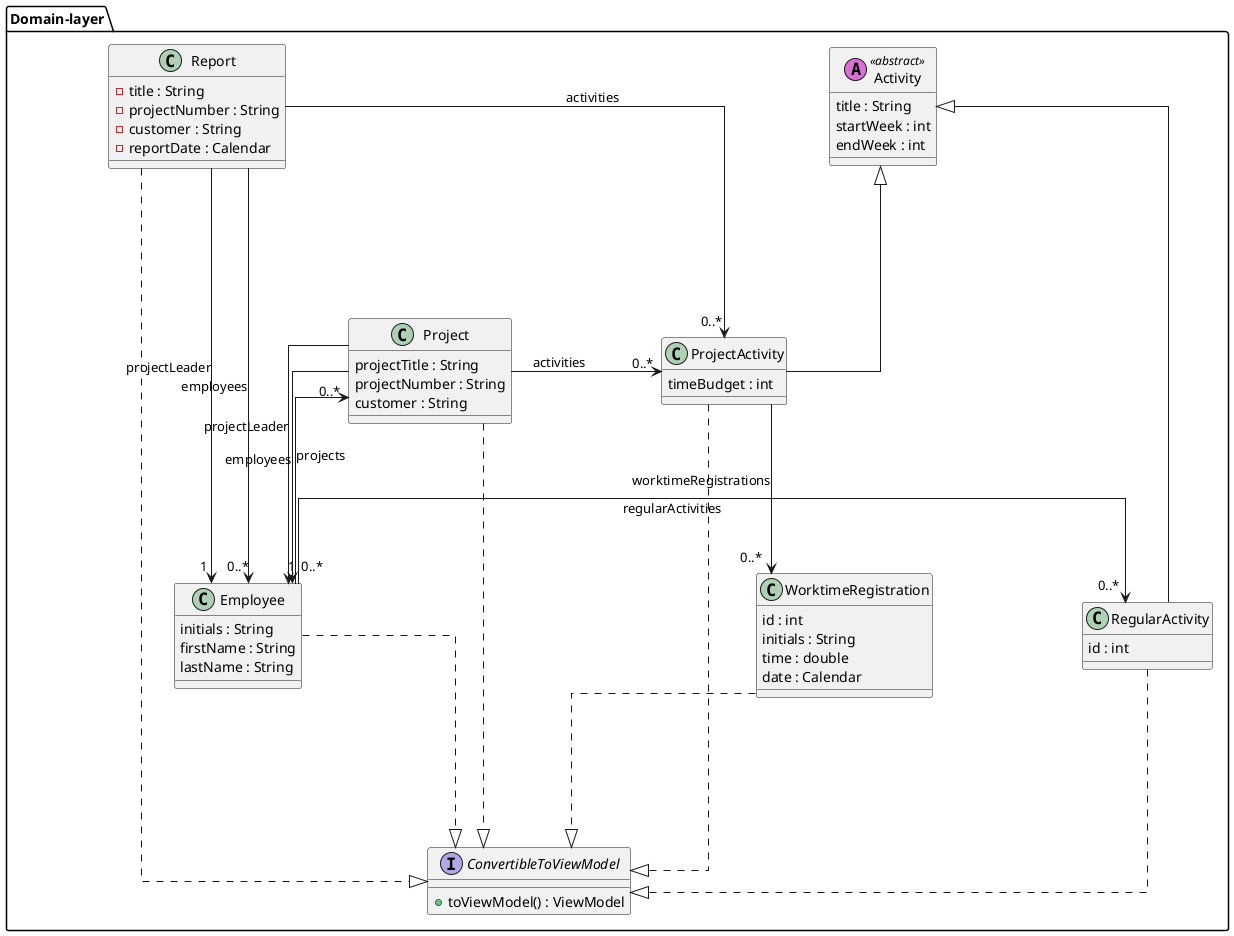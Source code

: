 @startuml ClassDiagram
skinparam linetype ortho
skinparam Nodesep 150
skinparam Ranksep 150


package "Domain-layer" as DomainLayer {

    interface ConvertibleToViewModel{
        + toViewModel() : ViewModel
    }

    class Report {
        - title : String 
        - projectNumber : String 
        - customer : String 
        - reportDate : Calendar       
    }

    class Project{
        projectTitle : String 
        projectNumber : String
        customer : String
    }

    class ProjectActivity{
        timeBudget : int
    }

    class Activity <<(A, orchid)abstract>>{
        title : String
        startWeek : int
        endWeek : int
    }
    class RegularActivity{
        id : int
    }

    class Employee{
        initials : String
        firstName : String
        lastName : String
    }

    class WorktimeRegistration {
        id : int
        initials : String
        time : double
        date : Calendar
    }

}


Activity <|-- ProjectActivity
Activity <|- RegularActivity

Project --> "1" Employee : projectLeader
Project --> "0..*" Employee : employees
Employee --> "0..*" Project : projects
Project -> "0..*" ProjectActivity : activities
Employee -> "0..*" RegularActivity : regularActivities

Report --> "1" Employee : projectLeader
Report --> "0..*" Employee : employees
Report --> "0..*" ProjectActivity : activities

ProjectActivity --> "0..*" WorktimeRegistration : worktimeRegistrations

'Employee --> "0..*" WorktimeRegistrations : worktimeRegistrations
Project ..|> ConvertibleToViewModel
Employee ..|> ConvertibleToViewModel
ProjectActivity ..|> ConvertibleToViewModel
RegularActivity ..|> ConvertibleToViewModel
WorktimeRegistration ..|> ConvertibleToViewModel
Report ..|> ConvertibleToViewModel

@enduml